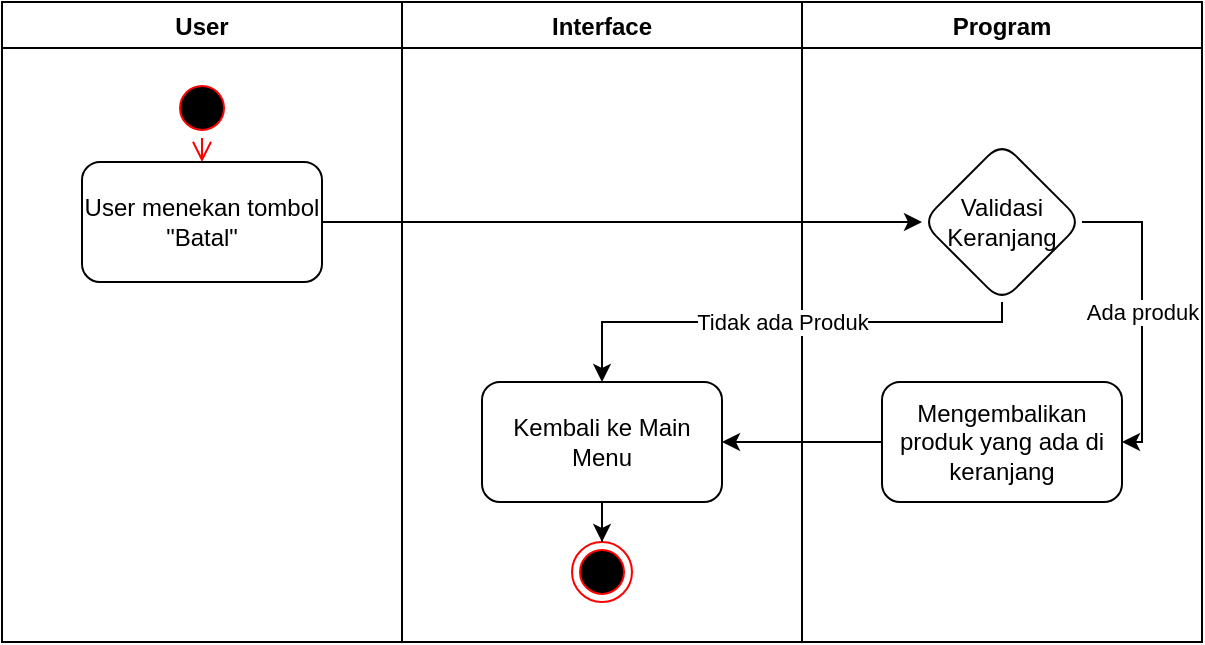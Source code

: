 <mxfile version="16.2.1"><diagram id="jfPEnC39YxAkHPxavCRk" name="Page-1"><mxGraphModel dx="828" dy="493" grid="1" gridSize="10" guides="1" tooltips="1" connect="1" arrows="1" fold="1" page="1" pageScale="1" pageWidth="850" pageHeight="1100" math="0" shadow="0"><root><mxCell id="0"/><mxCell id="1" parent="0"/><mxCell id="KQI5RUebgoX9cTgk_1tt-1" value="User" style="swimlane;" vertex="1" parent="1"><mxGeometry x="80" y="50" width="200" height="320" as="geometry"/></mxCell><mxCell id="KQI5RUebgoX9cTgk_1tt-4" value="" style="ellipse;html=1;shape=startState;fillColor=#000000;strokeColor=#ff0000;" vertex="1" parent="KQI5RUebgoX9cTgk_1tt-1"><mxGeometry x="85" y="38" width="30" height="30" as="geometry"/></mxCell><mxCell id="KQI5RUebgoX9cTgk_1tt-5" value="" style="edgeStyle=orthogonalEdgeStyle;html=1;verticalAlign=bottom;endArrow=open;endSize=8;strokeColor=#ff0000;rounded=0;entryX=0.5;entryY=0;entryDx=0;entryDy=0;" edge="1" source="KQI5RUebgoX9cTgk_1tt-4" parent="KQI5RUebgoX9cTgk_1tt-1"><mxGeometry relative="1" as="geometry"><mxPoint x="100" y="80" as="targetPoint"/></mxGeometry></mxCell><mxCell id="KQI5RUebgoX9cTgk_1tt-28" value="User menekan tombol &quot;Batal&quot;" style="whiteSpace=wrap;html=1;rounded=1;" vertex="1" parent="KQI5RUebgoX9cTgk_1tt-1"><mxGeometry x="40" y="80" width="120" height="60" as="geometry"/></mxCell><mxCell id="KQI5RUebgoX9cTgk_1tt-2" value="Interface" style="swimlane;" vertex="1" parent="1"><mxGeometry x="280" y="50" width="200" height="320" as="geometry"/></mxCell><mxCell id="KQI5RUebgoX9cTgk_1tt-49" value="" style="ellipse;html=1;shape=endState;fillColor=#000000;strokeColor=#ff0000;" vertex="1" parent="KQI5RUebgoX9cTgk_1tt-2"><mxGeometry x="85" y="270" width="30" height="30" as="geometry"/></mxCell><mxCell id="KQI5RUebgoX9cTgk_1tt-114" value="" style="edgeStyle=orthogonalEdgeStyle;rounded=0;orthogonalLoop=1;jettySize=auto;html=1;" edge="1" parent="KQI5RUebgoX9cTgk_1tt-2" source="KQI5RUebgoX9cTgk_1tt-111" target="KQI5RUebgoX9cTgk_1tt-49"><mxGeometry relative="1" as="geometry"/></mxCell><mxCell id="KQI5RUebgoX9cTgk_1tt-111" value="Kembali ke Main Menu" style="whiteSpace=wrap;html=1;rounded=1;" vertex="1" parent="KQI5RUebgoX9cTgk_1tt-2"><mxGeometry x="40" y="190" width="120" height="60" as="geometry"/></mxCell><mxCell id="KQI5RUebgoX9cTgk_1tt-3" value="Program" style="swimlane;" vertex="1" parent="1"><mxGeometry x="480" y="50" width="200" height="320" as="geometry"/></mxCell><mxCell id="KQI5RUebgoX9cTgk_1tt-56" value="Validasi Keranjang" style="rhombus;whiteSpace=wrap;html=1;rounded=1;" vertex="1" parent="KQI5RUebgoX9cTgk_1tt-3"><mxGeometry x="60" y="70" width="80" height="80" as="geometry"/></mxCell><mxCell id="KQI5RUebgoX9cTgk_1tt-109" value="Mengembalikan produk yang ada di keranjang" style="whiteSpace=wrap;html=1;rounded=1;" vertex="1" parent="KQI5RUebgoX9cTgk_1tt-3"><mxGeometry x="40" y="190" width="120" height="60" as="geometry"/></mxCell><mxCell id="KQI5RUebgoX9cTgk_1tt-110" value="Ada produk" style="edgeStyle=orthogonalEdgeStyle;rounded=0;orthogonalLoop=1;jettySize=auto;html=1;" edge="1" parent="KQI5RUebgoX9cTgk_1tt-3" source="KQI5RUebgoX9cTgk_1tt-56" target="KQI5RUebgoX9cTgk_1tt-109"><mxGeometry relative="1" as="geometry"><Array as="points"><mxPoint x="170" y="110"/><mxPoint x="170" y="220"/></Array></mxGeometry></mxCell><mxCell id="KQI5RUebgoX9cTgk_1tt-65" style="edgeStyle=orthogonalEdgeStyle;rounded=0;orthogonalLoop=1;jettySize=auto;html=1;" edge="1" parent="1" source="KQI5RUebgoX9cTgk_1tt-28" target="KQI5RUebgoX9cTgk_1tt-56"><mxGeometry relative="1" as="geometry"/></mxCell><mxCell id="KQI5RUebgoX9cTgk_1tt-112" value="Tidak ada Produk" style="edgeStyle=orthogonalEdgeStyle;rounded=0;orthogonalLoop=1;jettySize=auto;html=1;" edge="1" parent="1" source="KQI5RUebgoX9cTgk_1tt-56" target="KQI5RUebgoX9cTgk_1tt-111"><mxGeometry relative="1" as="geometry"><Array as="points"><mxPoint x="580" y="210"/><mxPoint x="380" y="210"/></Array></mxGeometry></mxCell><mxCell id="KQI5RUebgoX9cTgk_1tt-113" value="" style="edgeStyle=orthogonalEdgeStyle;rounded=0;orthogonalLoop=1;jettySize=auto;html=1;" edge="1" parent="1" source="KQI5RUebgoX9cTgk_1tt-109" target="KQI5RUebgoX9cTgk_1tt-111"><mxGeometry relative="1" as="geometry"/></mxCell></root></mxGraphModel></diagram></mxfile>